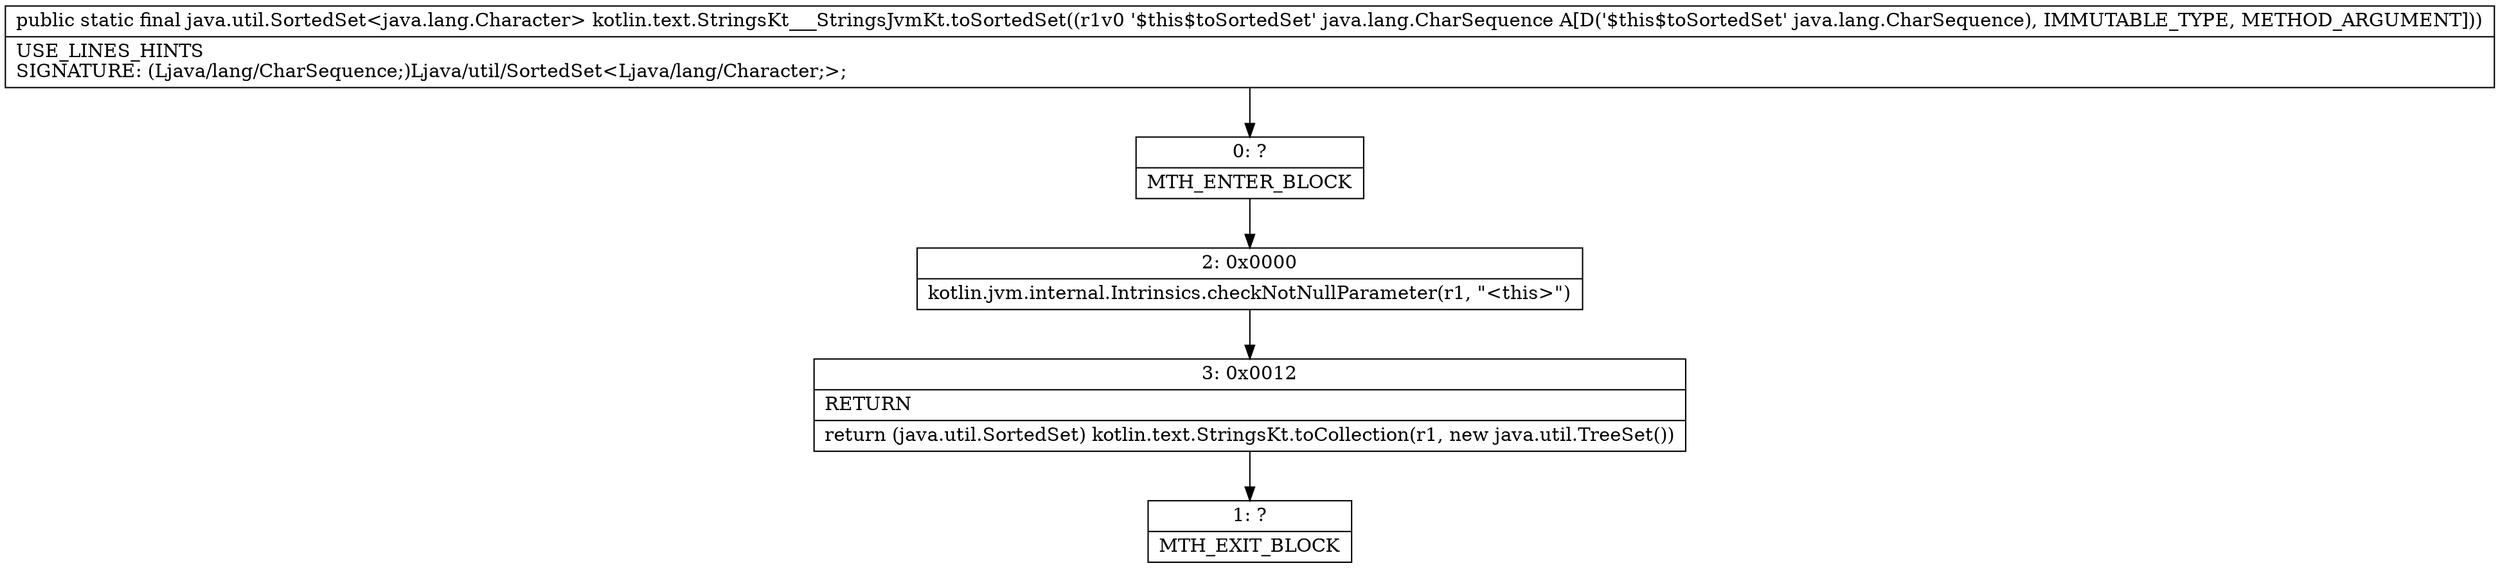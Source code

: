 digraph "CFG forkotlin.text.StringsKt___StringsJvmKt.toSortedSet(Ljava\/lang\/CharSequence;)Ljava\/util\/SortedSet;" {
Node_0 [shape=record,label="{0\:\ ?|MTH_ENTER_BLOCK\l}"];
Node_2 [shape=record,label="{2\:\ 0x0000|kotlin.jvm.internal.Intrinsics.checkNotNullParameter(r1, \"\<this\>\")\l}"];
Node_3 [shape=record,label="{3\:\ 0x0012|RETURN\l|return (java.util.SortedSet) kotlin.text.StringsKt.toCollection(r1, new java.util.TreeSet())\l}"];
Node_1 [shape=record,label="{1\:\ ?|MTH_EXIT_BLOCK\l}"];
MethodNode[shape=record,label="{public static final java.util.SortedSet\<java.lang.Character\> kotlin.text.StringsKt___StringsJvmKt.toSortedSet((r1v0 '$this$toSortedSet' java.lang.CharSequence A[D('$this$toSortedSet' java.lang.CharSequence), IMMUTABLE_TYPE, METHOD_ARGUMENT]))  | USE_LINES_HINTS\lSIGNATURE: (Ljava\/lang\/CharSequence;)Ljava\/util\/SortedSet\<Ljava\/lang\/Character;\>;\l}"];
MethodNode -> Node_0;Node_0 -> Node_2;
Node_2 -> Node_3;
Node_3 -> Node_1;
}

